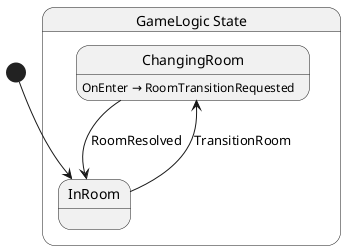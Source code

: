 @startuml GameLogic
state "GameLogic State" as Nevergreen_GameLogic_State {
  state "ChangingRoom" as Nevergreen_GameLogic_State_ChangingRoom
  state "InRoom" as Nevergreen_GameLogic_State_InRoom
}

Nevergreen_GameLogic_State_ChangingRoom --> Nevergreen_GameLogic_State_InRoom : RoomResolved
Nevergreen_GameLogic_State_InRoom --> Nevergreen_GameLogic_State_ChangingRoom : TransitionRoom

Nevergreen_GameLogic_State_ChangingRoom : OnEnter → RoomTransitionRequested

[*] --> Nevergreen_GameLogic_State_InRoom
@enduml